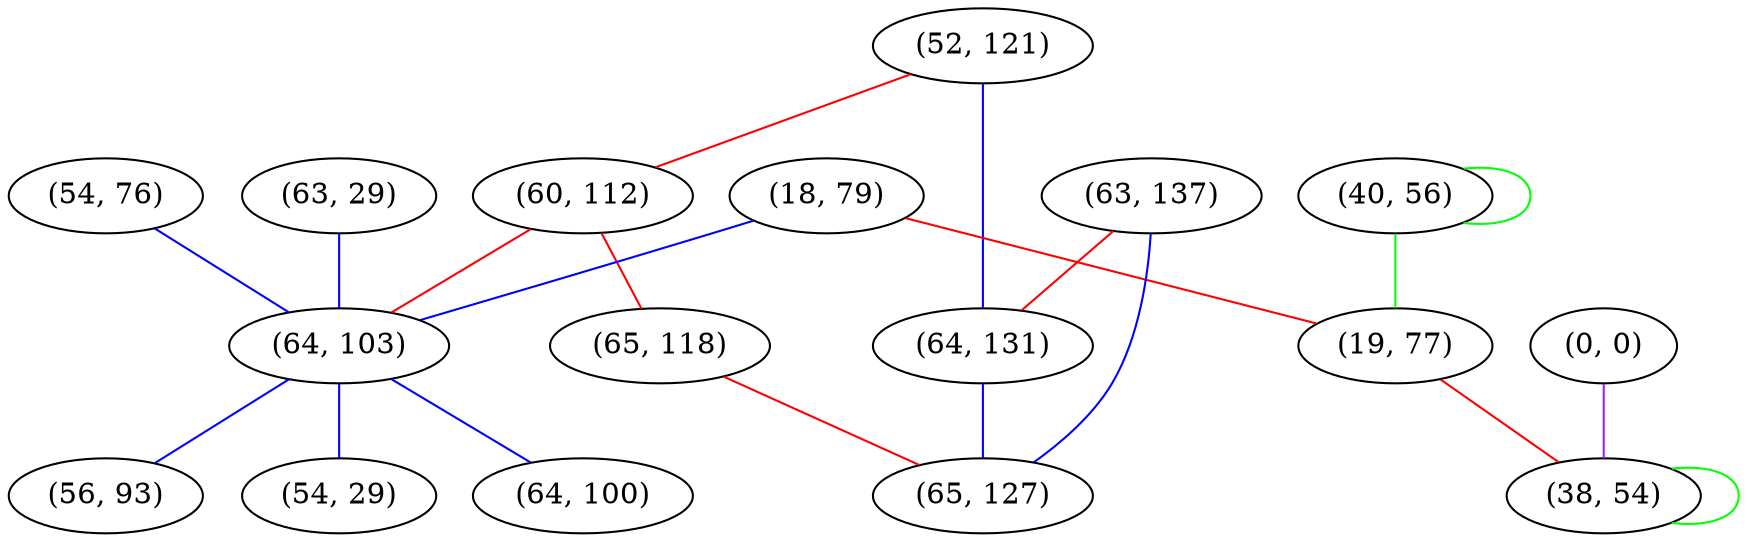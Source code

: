 graph "" {
"(63, 29)";
"(40, 56)";
"(52, 121)";
"(60, 112)";
"(18, 79)";
"(54, 76)";
"(19, 77)";
"(64, 103)";
"(56, 93)";
"(0, 0)";
"(54, 29)";
"(38, 54)";
"(63, 137)";
"(65, 118)";
"(64, 131)";
"(64, 100)";
"(65, 127)";
"(63, 29)" -- "(64, 103)"  [color=blue, key=0, weight=3];
"(40, 56)" -- "(40, 56)"  [color=green, key=0, weight=2];
"(40, 56)" -- "(19, 77)"  [color=green, key=0, weight=2];
"(52, 121)" -- "(64, 131)"  [color=blue, key=0, weight=3];
"(52, 121)" -- "(60, 112)"  [color=red, key=0, weight=1];
"(60, 112)" -- "(65, 118)"  [color=red, key=0, weight=1];
"(60, 112)" -- "(64, 103)"  [color=red, key=0, weight=1];
"(18, 79)" -- "(64, 103)"  [color=blue, key=0, weight=3];
"(18, 79)" -- "(19, 77)"  [color=red, key=0, weight=1];
"(54, 76)" -- "(64, 103)"  [color=blue, key=0, weight=3];
"(19, 77)" -- "(38, 54)"  [color=red, key=0, weight=1];
"(64, 103)" -- "(56, 93)"  [color=blue, key=0, weight=3];
"(64, 103)" -- "(54, 29)"  [color=blue, key=0, weight=3];
"(64, 103)" -- "(64, 100)"  [color=blue, key=0, weight=3];
"(0, 0)" -- "(38, 54)"  [color=purple, key=0, weight=4];
"(38, 54)" -- "(38, 54)"  [color=green, key=0, weight=2];
"(63, 137)" -- "(64, 131)"  [color=red, key=0, weight=1];
"(63, 137)" -- "(65, 127)"  [color=blue, key=0, weight=3];
"(65, 118)" -- "(65, 127)"  [color=red, key=0, weight=1];
"(64, 131)" -- "(65, 127)"  [color=blue, key=0, weight=3];
}
